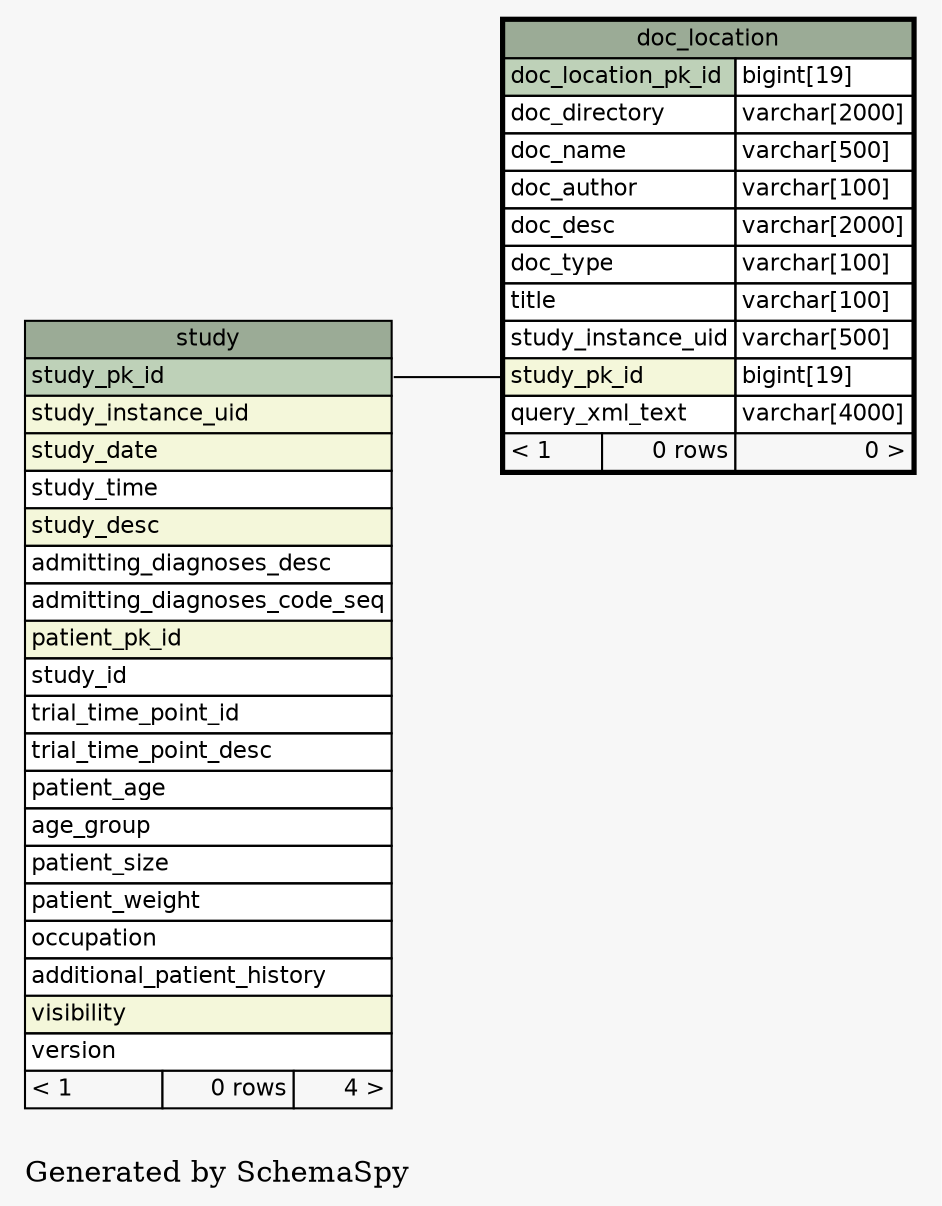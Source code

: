 // dot 2.16.1 on Linux 2.6.25.6-27.fc8
digraph "oneDegreeRelationshipsGraph" {
  graph [
    rankdir="RL"
    bgcolor="#f7f7f7"
    label="\nGenerated by SchemaSpy"
    labeljust="l"
  ];
  node [
    fontname="Helvetica"
    fontsize="11"
    shape="plaintext"
  ];
  edge [
    arrowsize="0.8"
  ];
  "doc_location":"study_pk_id":w -> "study":"study_pk_id":e [arrowtail=crowodot arrowhead=none];
  "doc_location" [
    label=<
    <TABLE BORDER="2" CELLBORDER="1" CELLSPACING="0" BGCOLOR="#ffffff">
      <TR><TD PORT="doc_location.heading" COLSPAN="3" BGCOLOR="#9bab96" ALIGN="CENTER">doc_location</TD></TR>
      <TR><TD PORT="doc_location_pk_id" COLSPAN="2" BGCOLOR="#bed1b8" ALIGN="LEFT">doc_location_pk_id</TD><TD PORT="doc_location_pk_id.type" ALIGN="LEFT">bigint[19]</TD></TR>
      <TR><TD PORT="doc_directory" COLSPAN="2" ALIGN="LEFT">doc_directory</TD><TD PORT="doc_directory.type" ALIGN="LEFT">varchar[2000]</TD></TR>
      <TR><TD PORT="doc_name" COLSPAN="2" ALIGN="LEFT">doc_name</TD><TD PORT="doc_name.type" ALIGN="LEFT">varchar[500]</TD></TR>
      <TR><TD PORT="doc_author" COLSPAN="2" ALIGN="LEFT">doc_author</TD><TD PORT="doc_author.type" ALIGN="LEFT">varchar[100]</TD></TR>
      <TR><TD PORT="doc_desc" COLSPAN="2" ALIGN="LEFT">doc_desc</TD><TD PORT="doc_desc.type" ALIGN="LEFT">varchar[2000]</TD></TR>
      <TR><TD PORT="doc_type" COLSPAN="2" ALIGN="LEFT">doc_type</TD><TD PORT="doc_type.type" ALIGN="LEFT">varchar[100]</TD></TR>
      <TR><TD PORT="title" COLSPAN="2" ALIGN="LEFT">title</TD><TD PORT="title.type" ALIGN="LEFT">varchar[100]</TD></TR>
      <TR><TD PORT="study_instance_uid" COLSPAN="2" ALIGN="LEFT">study_instance_uid</TD><TD PORT="study_instance_uid.type" ALIGN="LEFT">varchar[500]</TD></TR>
      <TR><TD PORT="study_pk_id" COLSPAN="2" BGCOLOR="#f4f7da" ALIGN="LEFT">study_pk_id</TD><TD PORT="study_pk_id.type" ALIGN="LEFT">bigint[19]</TD></TR>
      <TR><TD PORT="query_xml_text" COLSPAN="2" ALIGN="LEFT">query_xml_text</TD><TD PORT="query_xml_text.type" ALIGN="LEFT">varchar[4000]</TD></TR>
      <TR><TD ALIGN="LEFT" BGCOLOR="#f7f7f7">&lt; 1</TD><TD ALIGN="RIGHT" BGCOLOR="#f7f7f7">0 rows</TD><TD ALIGN="RIGHT" BGCOLOR="#f7f7f7">0 &gt;</TD></TR>
    </TABLE>>
    URL="doc_location.html#"
    tooltip="doc_location"
  ];
  "study" [
    label=<
    <TABLE BORDER="0" CELLBORDER="1" CELLSPACING="0" BGCOLOR="#ffffff">
      <TR><TD PORT="study.heading" COLSPAN="3" BGCOLOR="#9bab96" ALIGN="CENTER">study</TD></TR>
      <TR><TD PORT="study_pk_id" COLSPAN="3" BGCOLOR="#bed1b8" ALIGN="LEFT">study_pk_id</TD></TR>
      <TR><TD PORT="study_instance_uid" COLSPAN="3" BGCOLOR="#f4f7da" ALIGN="LEFT">study_instance_uid</TD></TR>
      <TR><TD PORT="study_date" COLSPAN="3" BGCOLOR="#f4f7da" ALIGN="LEFT">study_date</TD></TR>
      <TR><TD PORT="study_time" COLSPAN="3" ALIGN="LEFT">study_time</TD></TR>
      <TR><TD PORT="study_desc" COLSPAN="3" BGCOLOR="#f4f7da" ALIGN="LEFT">study_desc</TD></TR>
      <TR><TD PORT="admitting_diagnoses_desc" COLSPAN="3" ALIGN="LEFT">admitting_diagnoses_desc</TD></TR>
      <TR><TD PORT="admitting_diagnoses_code_seq" COLSPAN="3" ALIGN="LEFT">admitting_diagnoses_code_seq</TD></TR>
      <TR><TD PORT="patient_pk_id" COLSPAN="3" BGCOLOR="#f4f7da" ALIGN="LEFT">patient_pk_id</TD></TR>
      <TR><TD PORT="study_id" COLSPAN="3" ALIGN="LEFT">study_id</TD></TR>
      <TR><TD PORT="trial_time_point_id" COLSPAN="3" ALIGN="LEFT">trial_time_point_id</TD></TR>
      <TR><TD PORT="trial_time_point_desc" COLSPAN="3" ALIGN="LEFT">trial_time_point_desc</TD></TR>
      <TR><TD PORT="patient_age" COLSPAN="3" ALIGN="LEFT">patient_age</TD></TR>
      <TR><TD PORT="age_group" COLSPAN="3" ALIGN="LEFT">age_group</TD></TR>
      <TR><TD PORT="patient_size" COLSPAN="3" ALIGN="LEFT">patient_size</TD></TR>
      <TR><TD PORT="patient_weight" COLSPAN="3" ALIGN="LEFT">patient_weight</TD></TR>
      <TR><TD PORT="occupation" COLSPAN="3" ALIGN="LEFT">occupation</TD></TR>
      <TR><TD PORT="additional_patient_history" COLSPAN="3" ALIGN="LEFT">additional_patient_history</TD></TR>
      <TR><TD PORT="visibility" COLSPAN="3" BGCOLOR="#f4f7da" ALIGN="LEFT">visibility</TD></TR>
      <TR><TD PORT="version" COLSPAN="3" ALIGN="LEFT">version</TD></TR>
      <TR><TD ALIGN="LEFT" BGCOLOR="#f7f7f7">&lt; 1</TD><TD ALIGN="RIGHT" BGCOLOR="#f7f7f7">0 rows</TD><TD ALIGN="RIGHT" BGCOLOR="#f7f7f7">4 &gt;</TD></TR>
    </TABLE>>
    URL="study.html#graph"
    tooltip="study"
  ];
}
